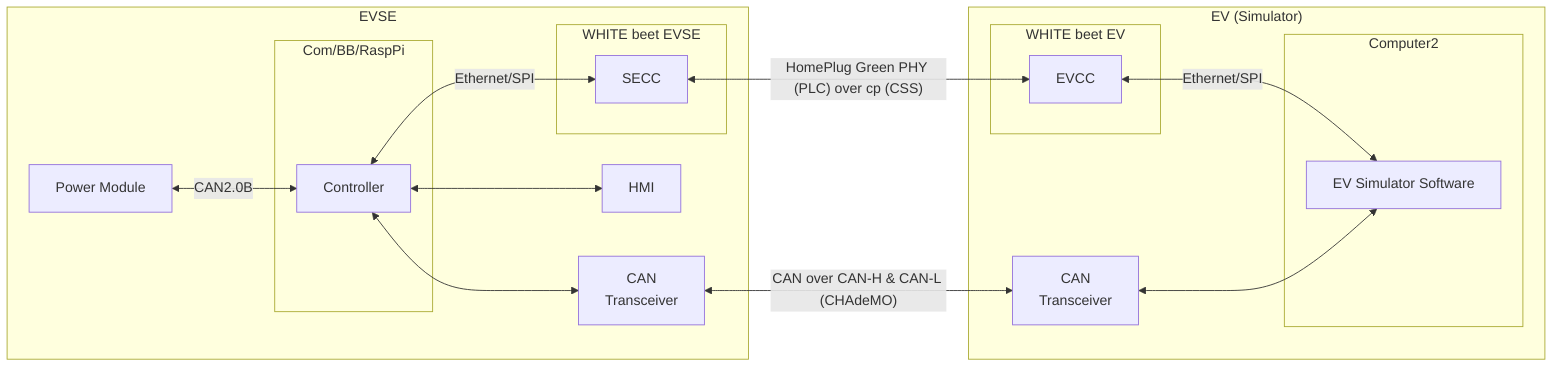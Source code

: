 flowchart LR

    subgraph EVSE 
    Charger
    
    subgraph WHITE beet EVSE
        direction TB
        SECC
    end
    

    subgraph Com/BB/RaspPi
        direction TB
        CA
    end

    CT1[CAN<br>Transceiver]

    CA <--> HMI
    CA <--> CT1

    end

    subgraph EVS["EV (Simulator)"]

    subgraph WHITE beet EV
        direction TB
        EVCC
    end

   


    subgraph Computer2
        direction TB
        EV
    end

        CT2[CAN<br>Transceiver]


    end


    Charger["Power Module"] <-- CAN2.0B --> CA[Controller] <-->|Ethernet/SPI| SECC <-->|"HomePlug Green PHY (PLC) over cp (CSS)"| EVCC <-->|Ethernet/SPI| EV["EV Simulator Software"]
    CT1 <-- CAN over CAN-H & CAN-L (CHAdeMO) --> CT2 <--> EV
    direction TB